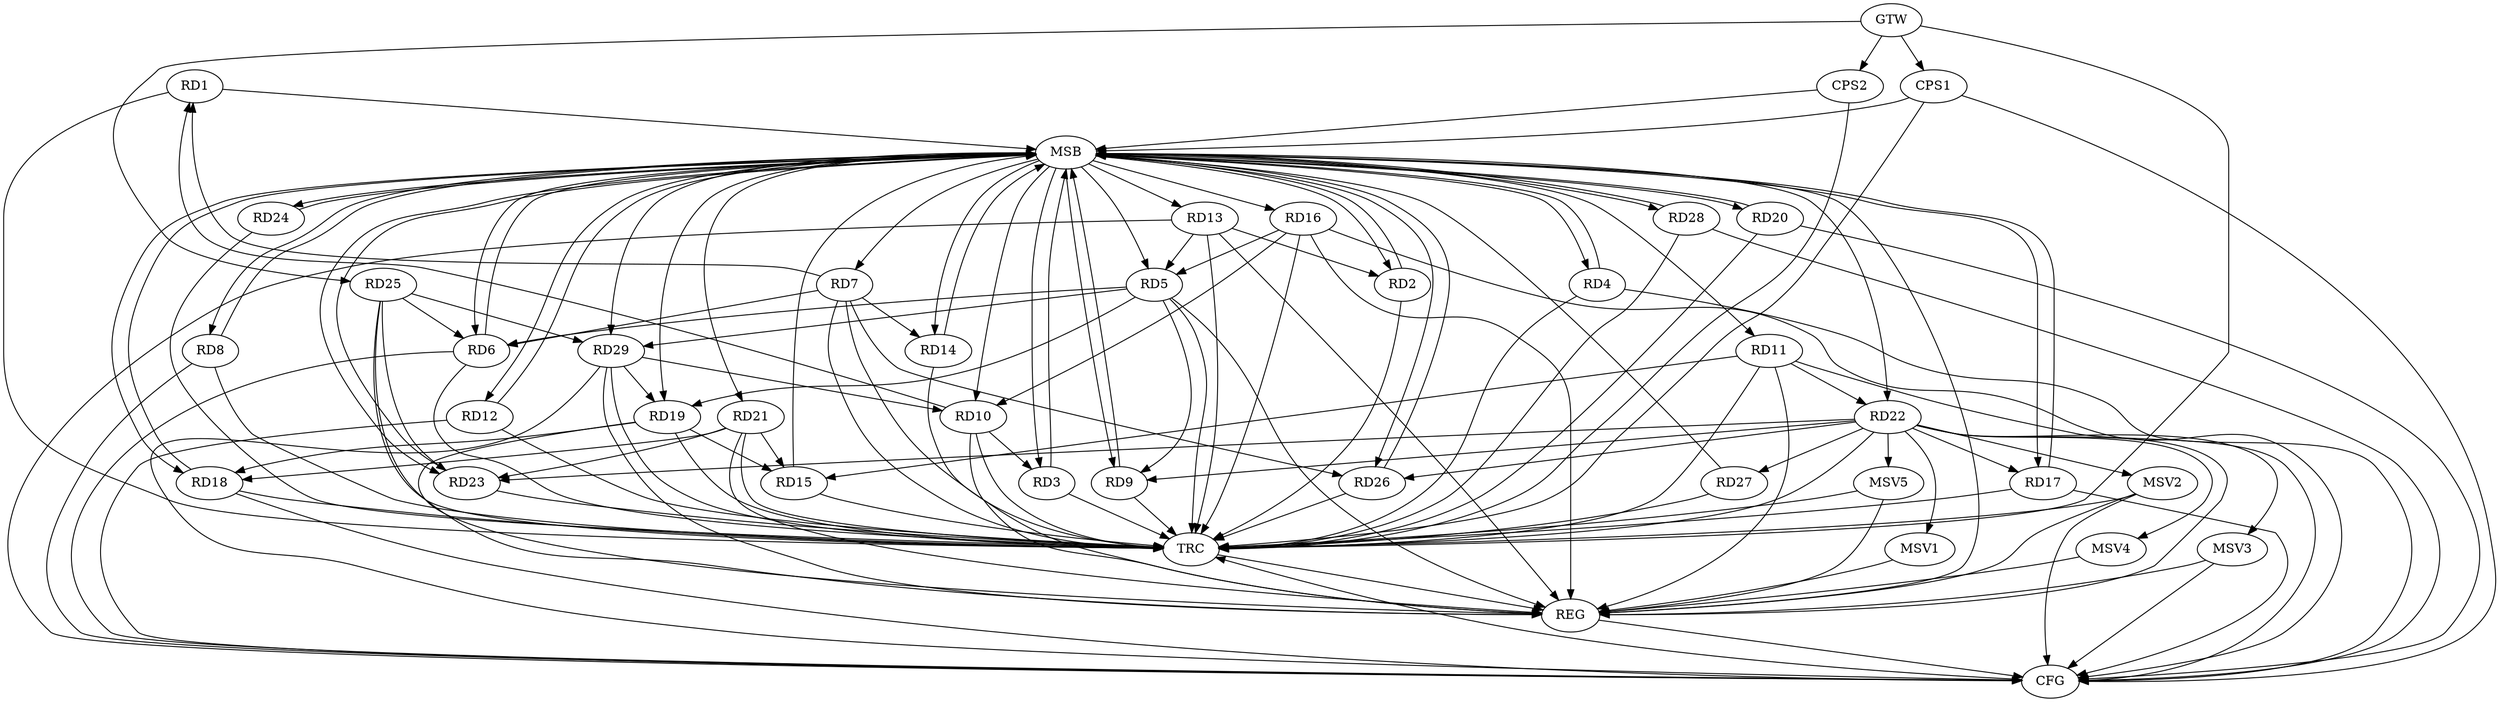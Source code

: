 strict digraph G {
  RD1 [ label="RD1" ];
  RD2 [ label="RD2" ];
  RD3 [ label="RD3" ];
  RD4 [ label="RD4" ];
  RD5 [ label="RD5" ];
  RD6 [ label="RD6" ];
  RD7 [ label="RD7" ];
  RD8 [ label="RD8" ];
  RD9 [ label="RD9" ];
  RD10 [ label="RD10" ];
  RD11 [ label="RD11" ];
  RD12 [ label="RD12" ];
  RD13 [ label="RD13" ];
  RD14 [ label="RD14" ];
  RD15 [ label="RD15" ];
  RD16 [ label="RD16" ];
  RD17 [ label="RD17" ];
  RD18 [ label="RD18" ];
  RD19 [ label="RD19" ];
  RD20 [ label="RD20" ];
  RD21 [ label="RD21" ];
  RD22 [ label="RD22" ];
  RD23 [ label="RD23" ];
  RD24 [ label="RD24" ];
  RD25 [ label="RD25" ];
  RD26 [ label="RD26" ];
  RD27 [ label="RD27" ];
  RD28 [ label="RD28" ];
  RD29 [ label="RD29" ];
  CPS1 [ label="CPS1" ];
  CPS2 [ label="CPS2" ];
  GTW [ label="GTW" ];
  REG [ label="REG" ];
  MSB [ label="MSB" ];
  CFG [ label="CFG" ];
  TRC [ label="TRC" ];
  MSV1 [ label="MSV1" ];
  MSV2 [ label="MSV2" ];
  MSV3 [ label="MSV3" ];
  MSV4 [ label="MSV4" ];
  MSV5 [ label="MSV5" ];
  RD7 -> RD1;
  RD10 -> RD1;
  RD13 -> RD2;
  RD10 -> RD3;
  RD5 -> RD6;
  RD5 -> RD9;
  RD13 -> RD5;
  RD16 -> RD5;
  RD5 -> RD19;
  RD5 -> RD29;
  RD7 -> RD6;
  RD25 -> RD6;
  RD7 -> RD14;
  RD7 -> RD26;
  RD22 -> RD9;
  RD16 -> RD10;
  RD29 -> RD10;
  RD11 -> RD15;
  RD11 -> RD22;
  RD19 -> RD15;
  RD21 -> RD15;
  RD22 -> RD17;
  RD19 -> RD18;
  RD21 -> RD18;
  RD29 -> RD19;
  RD21 -> RD23;
  RD22 -> RD23;
  RD22 -> RD26;
  RD22 -> RD27;
  RD25 -> RD23;
  RD25 -> RD29;
  GTW -> RD25;
  GTW -> CPS1;
  GTW -> CPS2;
  RD5 -> REG;
  RD7 -> REG;
  RD10 -> REG;
  RD11 -> REG;
  RD13 -> REG;
  RD16 -> REG;
  RD19 -> REG;
  RD21 -> REG;
  RD22 -> REG;
  RD25 -> REG;
  RD29 -> REG;
  RD1 -> MSB;
  MSB -> RD8;
  MSB -> RD12;
  MSB -> RD22;
  MSB -> RD26;
  MSB -> REG;
  RD2 -> MSB;
  MSB -> RD6;
  MSB -> RD10;
  MSB -> RD13;
  MSB -> RD18;
  MSB -> RD19;
  MSB -> RD28;
  RD3 -> MSB;
  MSB -> RD5;
  MSB -> RD14;
  MSB -> RD20;
  RD4 -> MSB;
  MSB -> RD24;
  RD6 -> MSB;
  MSB -> RD2;
  MSB -> RD4;
  RD8 -> MSB;
  MSB -> RD11;
  RD9 -> MSB;
  MSB -> RD3;
  RD12 -> MSB;
  MSB -> RD7;
  MSB -> RD21;
  RD14 -> MSB;
  RD15 -> MSB;
  RD17 -> MSB;
  MSB -> RD29;
  RD18 -> MSB;
  MSB -> RD17;
  RD20 -> MSB;
  MSB -> RD23;
  RD23 -> MSB;
  MSB -> RD9;
  RD24 -> MSB;
  RD26 -> MSB;
  RD27 -> MSB;
  RD28 -> MSB;
  MSB -> RD16;
  CPS1 -> MSB;
  CPS2 -> MSB;
  RD16 -> CFG;
  RD17 -> CFG;
  CPS1 -> CFG;
  RD29 -> CFG;
  RD13 -> CFG;
  RD11 -> CFG;
  RD28 -> CFG;
  RD6 -> CFG;
  RD20 -> CFG;
  RD4 -> CFG;
  RD18 -> CFG;
  RD8 -> CFG;
  RD12 -> CFG;
  REG -> CFG;
  RD1 -> TRC;
  RD2 -> TRC;
  RD3 -> TRC;
  RD4 -> TRC;
  RD5 -> TRC;
  RD6 -> TRC;
  RD7 -> TRC;
  RD8 -> TRC;
  RD9 -> TRC;
  RD10 -> TRC;
  RD11 -> TRC;
  RD12 -> TRC;
  RD13 -> TRC;
  RD14 -> TRC;
  RD15 -> TRC;
  RD16 -> TRC;
  RD17 -> TRC;
  RD18 -> TRC;
  RD19 -> TRC;
  RD20 -> TRC;
  RD21 -> TRC;
  RD22 -> TRC;
  RD23 -> TRC;
  RD24 -> TRC;
  RD25 -> TRC;
  RD26 -> TRC;
  RD27 -> TRC;
  RD28 -> TRC;
  RD29 -> TRC;
  CPS1 -> TRC;
  CPS2 -> TRC;
  GTW -> TRC;
  CFG -> TRC;
  TRC -> REG;
  RD22 -> MSV1;
  MSV1 -> REG;
  RD22 -> MSV2;
  MSV2 -> REG;
  MSV2 -> TRC;
  MSV2 -> CFG;
  RD22 -> MSV3;
  RD22 -> MSV4;
  MSV3 -> REG;
  MSV3 -> CFG;
  MSV4 -> REG;
  RD22 -> MSV5;
  MSV5 -> REG;
  MSV5 -> TRC;
}

